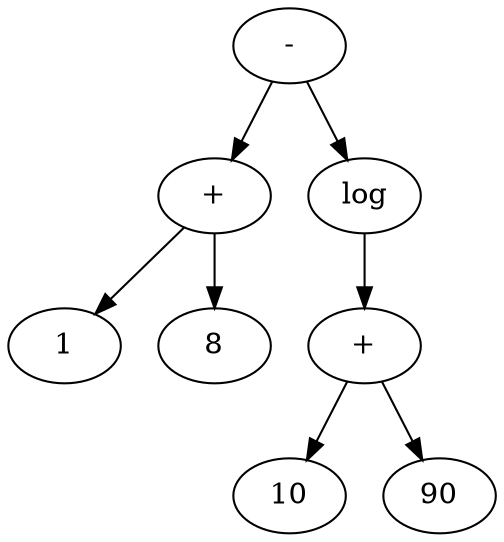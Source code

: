 digraph {
	1 [label="-"]
	2 [label="+"]
	3 [label=1]
	4 [label=8]
	2 -> 3
	2 -> 4
	5 [label=log]
	6 [label="+"]
	7 [label=10]
	8 [label=90]
	6 -> 7
	6 -> 8
	5 -> 6
	1 -> 2
	1 -> 5
}
